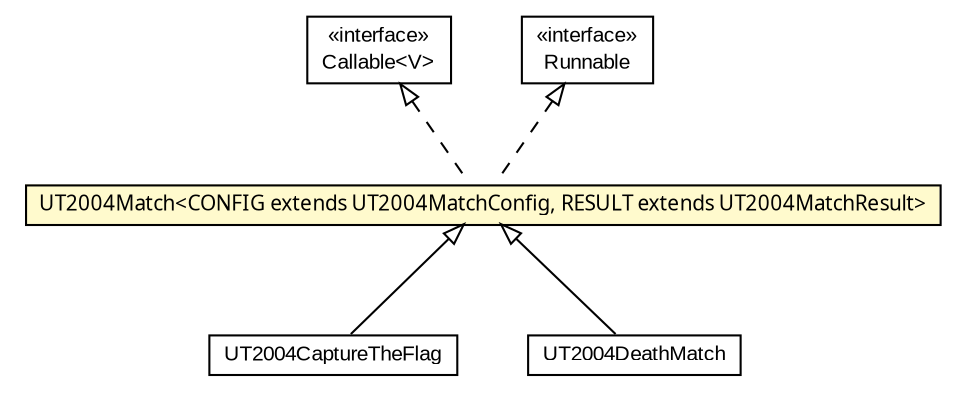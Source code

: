 #!/usr/local/bin/dot
#
# Class diagram 
# Generated by UMLGraph version 5.1 (http://www.umlgraph.org/)
#

digraph G {
	edge [fontname="arial",fontsize=10,labelfontname="arial",labelfontsize=10];
	node [fontname="arial",fontsize=10,shape=plaintext];
	nodesep=0.25;
	ranksep=0.5;
	// cz.cuni.amis.pogamut.ut2004.tournament.capturetheflag.UT2004CaptureTheFlag
	c1796 [label=<<table title="cz.cuni.amis.pogamut.ut2004.tournament.capturetheflag.UT2004CaptureTheFlag" border="0" cellborder="1" cellspacing="0" cellpadding="2" port="p" href="../capturetheflag/UT2004CaptureTheFlag.html">
		<tr><td><table border="0" cellspacing="0" cellpadding="1">
<tr><td align="center" balign="center"> UT2004CaptureTheFlag </td></tr>
		</table></td></tr>
		</table>>, fontname="arial", fontcolor="black", fontsize=10.0];
	// cz.cuni.amis.pogamut.ut2004.tournament.deathmatch.UT2004DeathMatch
	c1803 [label=<<table title="cz.cuni.amis.pogamut.ut2004.tournament.deathmatch.UT2004DeathMatch" border="0" cellborder="1" cellspacing="0" cellpadding="2" port="p" href="../deathmatch/UT2004DeathMatch.html">
		<tr><td><table border="0" cellspacing="0" cellpadding="1">
<tr><td align="center" balign="center"> UT2004DeathMatch </td></tr>
		</table></td></tr>
		</table>>, fontname="arial", fontcolor="black", fontsize=10.0];
	// cz.cuni.amis.pogamut.ut2004.tournament.match.UT2004Match<CONFIG extends cz.cuni.amis.pogamut.ut2004.tournament.match.UT2004MatchConfig, RESULT extends cz.cuni.amis.pogamut.ut2004.tournament.match.result.UT2004MatchResult>
	c1813 [label=<<table title="cz.cuni.amis.pogamut.ut2004.tournament.match.UT2004Match" border="0" cellborder="1" cellspacing="0" cellpadding="2" port="p" bgcolor="lemonChiffon" href="./UT2004Match.html">
		<tr><td><table border="0" cellspacing="0" cellpadding="1">
<tr><td align="center" balign="center"><font face="ariali"> UT2004Match&lt;CONFIG extends UT2004MatchConfig, RESULT extends UT2004MatchResult&gt; </font></td></tr>
		</table></td></tr>
		</table>>, fontname="arial", fontcolor="black", fontsize=10.0];
	//cz.cuni.amis.pogamut.ut2004.tournament.capturetheflag.UT2004CaptureTheFlag extends cz.cuni.amis.pogamut.ut2004.tournament.match.UT2004Match<cz.cuni.amis.pogamut.ut2004.tournament.capturetheflag.UT2004CaptureTheFlagConfig, cz.cuni.amis.pogamut.ut2004.tournament.capturetheflag.UT2004CaptureTheFlagResult>
	c1813:p -> c1796:p [dir=back,arrowtail=empty];
	//cz.cuni.amis.pogamut.ut2004.tournament.deathmatch.UT2004DeathMatch extends cz.cuni.amis.pogamut.ut2004.tournament.match.UT2004Match<cz.cuni.amis.pogamut.ut2004.tournament.deathmatch.UT2004DeathMatchConfig, cz.cuni.amis.pogamut.ut2004.tournament.deathmatch.UT2004DeathMatchResult>
	c1813:p -> c1803:p [dir=back,arrowtail=empty];
	//cz.cuni.amis.pogamut.ut2004.tournament.match.UT2004Match<CONFIG extends cz.cuni.amis.pogamut.ut2004.tournament.match.UT2004MatchConfig, RESULT extends cz.cuni.amis.pogamut.ut2004.tournament.match.result.UT2004MatchResult> implements java.util.concurrent.Callable<V>
	c1824:p -> c1813:p [dir=back,arrowtail=empty,style=dashed];
	//cz.cuni.amis.pogamut.ut2004.tournament.match.UT2004Match<CONFIG extends cz.cuni.amis.pogamut.ut2004.tournament.match.UT2004MatchConfig, RESULT extends cz.cuni.amis.pogamut.ut2004.tournament.match.result.UT2004MatchResult> implements java.lang.Runnable
	c1825:p -> c1813:p [dir=back,arrowtail=empty,style=dashed];
	// java.lang.Runnable
	c1825 [label=<<table title="java.lang.Runnable" border="0" cellborder="1" cellspacing="0" cellpadding="2" port="p" href="http://download.oracle.com/javase/6/docs/api/java/lang/Runnable.html">
		<tr><td><table border="0" cellspacing="0" cellpadding="1">
<tr><td align="center" balign="center"> &#171;interface&#187; </td></tr>
<tr><td align="center" balign="center"> Runnable </td></tr>
		</table></td></tr>
		</table>>, fontname="arial", fontcolor="black", fontsize=10.0];
	// java.util.concurrent.Callable<V>
	c1824 [label=<<table title="java.util.concurrent.Callable" border="0" cellborder="1" cellspacing="0" cellpadding="2" port="p" href="http://download.oracle.com/javase/6/docs/api/java/util/concurrent/Callable.html">
		<tr><td><table border="0" cellspacing="0" cellpadding="1">
<tr><td align="center" balign="center"> &#171;interface&#187; </td></tr>
<tr><td align="center" balign="center"> Callable&lt;V&gt; </td></tr>
		</table></td></tr>
		</table>>, fontname="arial", fontcolor="black", fontsize=10.0];
}

